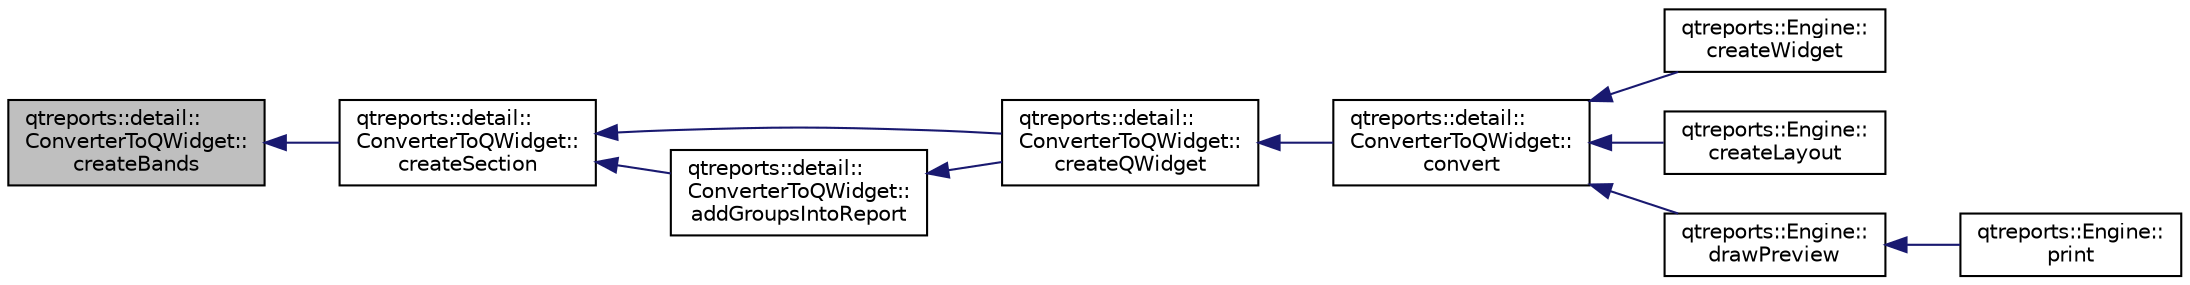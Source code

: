 digraph "qtreports::detail::ConverterToQWidget::createBands"
{
 // INTERACTIVE_SVG=YES
  bgcolor="transparent";
  edge [fontname="Helvetica",fontsize="10",labelfontname="Helvetica",labelfontsize="10"];
  node [fontname="Helvetica",fontsize="10",shape=record];
  rankdir="LR";
  Node1 [label="qtreports::detail::\lConverterToQWidget::\lcreateBands",height=0.2,width=0.4,color="black", fillcolor="grey75", style="filled", fontcolor="black"];
  Node1 -> Node2 [dir="back",color="midnightblue",fontsize="10",style="solid",fontname="Helvetica"];
  Node2 [label="qtreports::detail::\lConverterToQWidget::\lcreateSection",height=0.2,width=0.4,color="black",URL="$classqtreports_1_1detail_1_1_converter_to_q_widget.html#a3c95daf9bd10efc4feb71e0d976bbd6e",tooltip="Создает секцию. "];
  Node2 -> Node3 [dir="back",color="midnightblue",fontsize="10",style="solid",fontname="Helvetica"];
  Node3 [label="qtreports::detail::\lConverterToQWidget::\lcreateQWidget",height=0.2,width=0.4,color="black",URL="$classqtreports_1_1detail_1_1_converter_to_q_widget.html#a96a53267cf2b8092e174906ea7f0f56f",tooltip="Конвертирует отчет в QWidget. "];
  Node3 -> Node4 [dir="back",color="midnightblue",fontsize="10",style="solid",fontname="Helvetica"];
  Node4 [label="qtreports::detail::\lConverterToQWidget::\lconvert",height=0.2,width=0.4,color="black",URL="$classqtreports_1_1detail_1_1_converter_to_q_widget.html#a4b42725ccbbc910522dca786da95fbb6",tooltip="Конвертирует отчет в виджет. "];
  Node4 -> Node5 [dir="back",color="midnightblue",fontsize="10",style="solid",fontname="Helvetica"];
  Node5 [label="qtreports::Engine::\lcreateWidget",height=0.2,width=0.4,color="black",URL="$classqtreports_1_1_engine.html#a2a0fef0c95335eec5df4f61e4ffa7434",tooltip="Создает виджет отчета для вывода на экран. "];
  Node4 -> Node6 [dir="back",color="midnightblue",fontsize="10",style="solid",fontname="Helvetica"];
  Node6 [label="qtreports::Engine::\lcreateLayout",height=0.2,width=0.4,color="black",URL="$classqtreports_1_1_engine.html#a3966d8f0ebb6c1f94812ec21e21680c0"];
  Node4 -> Node7 [dir="back",color="midnightblue",fontsize="10",style="solid",fontname="Helvetica"];
  Node7 [label="qtreports::Engine::\ldrawPreview",height=0.2,width=0.4,color="black",URL="$classqtreports_1_1_engine.html#a93dc7711446a155f87d9146efb493f9e"];
  Node7 -> Node8 [dir="back",color="midnightblue",fontsize="10",style="solid",fontname="Helvetica"];
  Node8 [label="qtreports::Engine::\lprint",height=0.2,width=0.4,color="black",URL="$classqtreports_1_1_engine.html#ae80c66a0bc958bf82e023b646e18d55b"];
  Node2 -> Node9 [dir="back",color="midnightblue",fontsize="10",style="solid",fontname="Helvetica"];
  Node9 [label="qtreports::detail::\lConverterToQWidget::\laddGroupsIntoReport",height=0.2,width=0.4,color="black",URL="$classqtreports_1_1detail_1_1_converter_to_q_widget.html#ac98aceb5ee703053d7691029da84e296",tooltip="Функция добавления группировок в отчет. "];
  Node9 -> Node3 [dir="back",color="midnightblue",fontsize="10",style="solid",fontname="Helvetica"];
}

